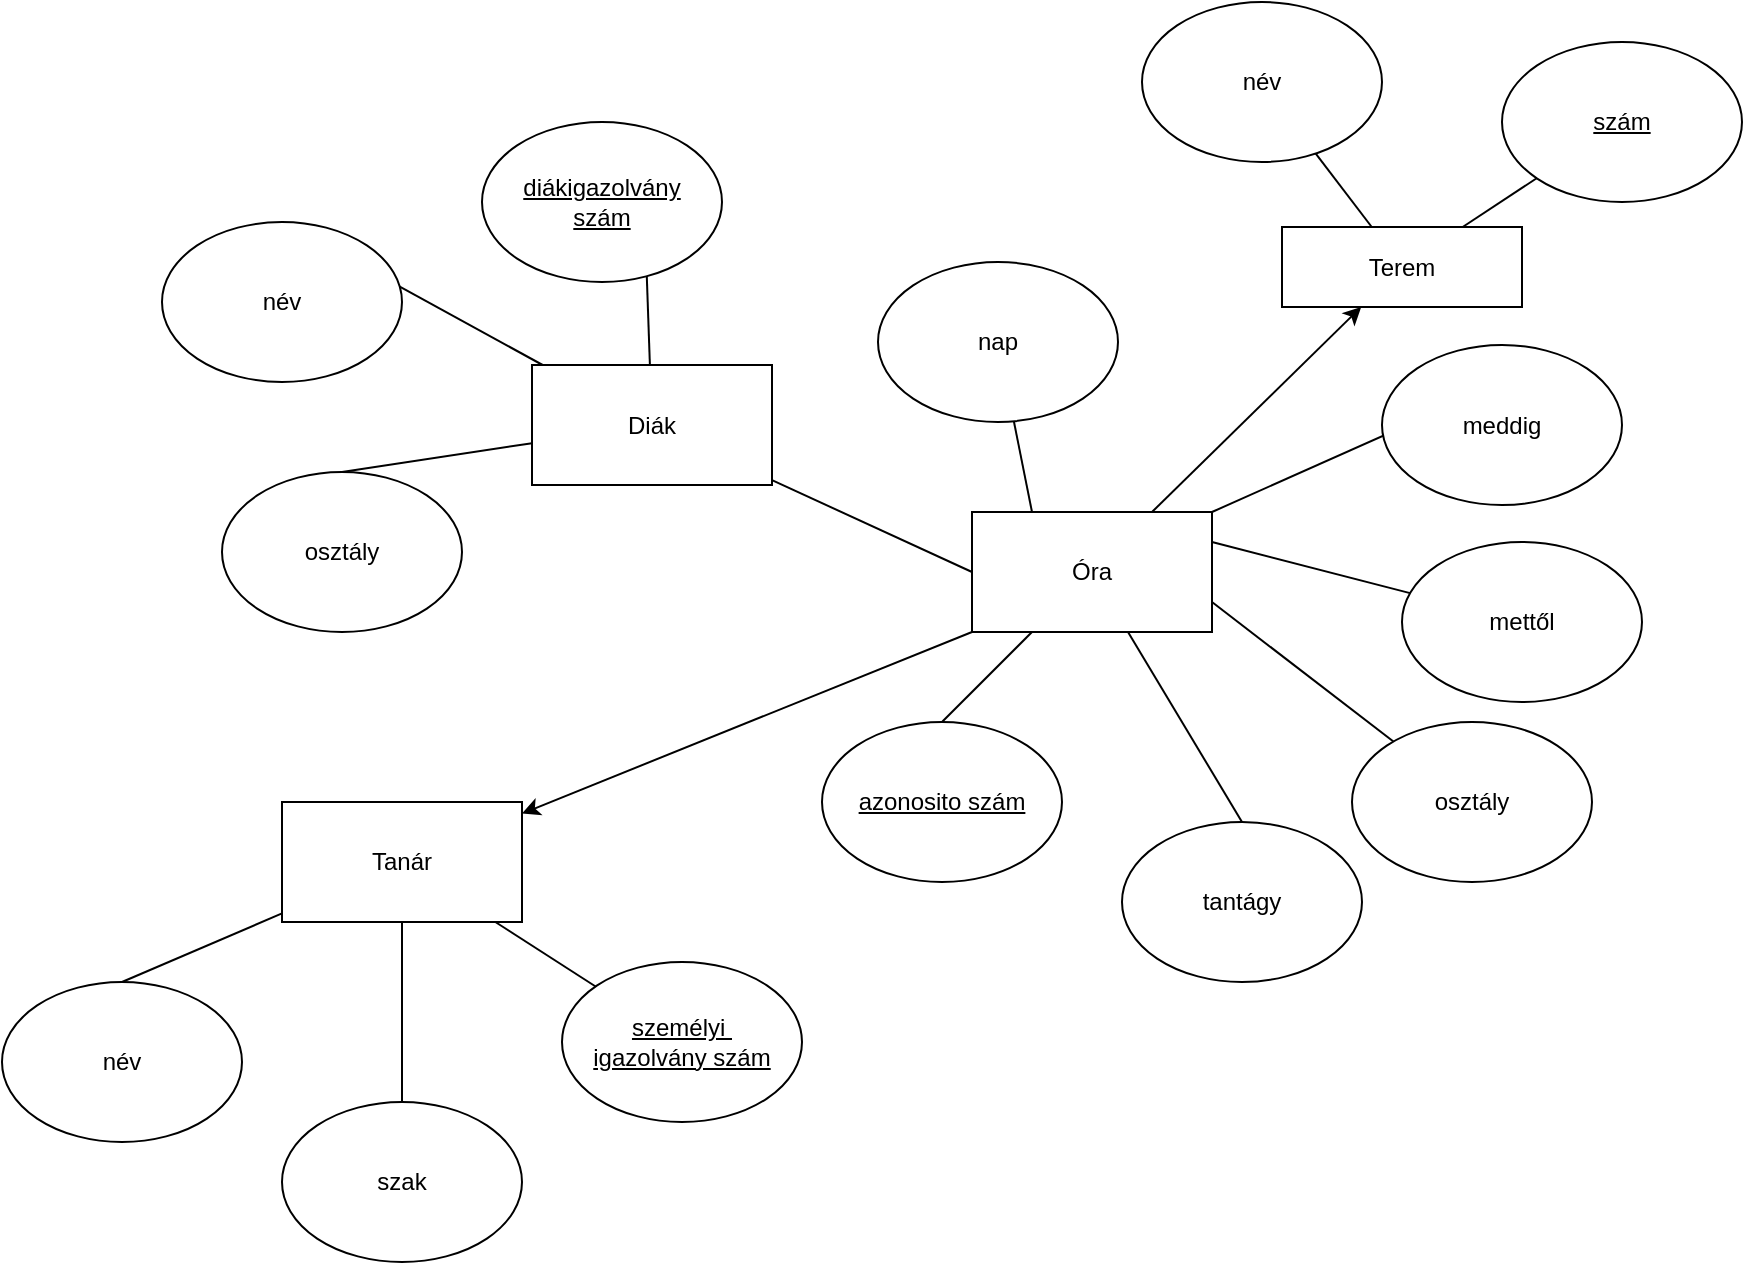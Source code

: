 <mxfile version="20.5.3" type="google"><diagram id="RDE5hzJfbvGd7VpNJJA2" name="Page-1"><mxGraphModel grid="1" page="1" gridSize="10" guides="1" tooltips="1" connect="1" arrows="1" fold="1" pageScale="1" pageWidth="2336" pageHeight="1654" math="0" shadow="0"><root><mxCell id="0"/><mxCell id="1" parent="0"/><mxCell id="nDfXYMAVuvmdg1qr9hsg-32" style="edgeStyle=none;rounded=0;orthogonalLoop=1;jettySize=auto;html=1;entryX=0.5;entryY=0;entryDx=0;entryDy=0;endArrow=none;endFill=0;" edge="1" parent="1" source="nDfXYMAVuvmdg1qr9hsg-1" target="nDfXYMAVuvmdg1qr9hsg-15"><mxGeometry relative="1" as="geometry"/></mxCell><mxCell id="nDfXYMAVuvmdg1qr9hsg-33" style="edgeStyle=none;rounded=0;orthogonalLoop=1;jettySize=auto;html=1;endArrow=none;endFill=0;" edge="1" parent="1" source="nDfXYMAVuvmdg1qr9hsg-1" target="nDfXYMAVuvmdg1qr9hsg-13"><mxGeometry relative="1" as="geometry"/></mxCell><mxCell id="nDfXYMAVuvmdg1qr9hsg-34" style="edgeStyle=none;rounded=0;orthogonalLoop=1;jettySize=auto;html=1;endArrow=none;endFill=0;" edge="1" parent="1" source="nDfXYMAVuvmdg1qr9hsg-1" target="nDfXYMAVuvmdg1qr9hsg-14"><mxGeometry relative="1" as="geometry"/></mxCell><mxCell id="nDfXYMAVuvmdg1qr9hsg-47" style="edgeStyle=none;rounded=0;orthogonalLoop=1;jettySize=auto;html=1;entryX=0;entryY=1;entryDx=0;entryDy=0;endArrow=none;endFill=0;startArrow=classic;startFill=1;" edge="1" parent="1" source="nDfXYMAVuvmdg1qr9hsg-1" target="nDfXYMAVuvmdg1qr9hsg-2"><mxGeometry relative="1" as="geometry"><mxPoint x="1012.5" y="487.5" as="targetPoint"/></mxGeometry></mxCell><mxCell id="nDfXYMAVuvmdg1qr9hsg-1" value="Tanár" style="rounded=0;whiteSpace=wrap;html=1;" vertex="1" parent="1"><mxGeometry x="810" y="510" width="120" height="60" as="geometry"/></mxCell><mxCell id="nDfXYMAVuvmdg1qr9hsg-28" style="edgeStyle=none;rounded=0;orthogonalLoop=1;jettySize=auto;html=1;entryX=0.5;entryY=0;entryDx=0;entryDy=0;endArrow=none;endFill=0;" edge="1" parent="1" source="nDfXYMAVuvmdg1qr9hsg-2" target="nDfXYMAVuvmdg1qr9hsg-8"><mxGeometry relative="1" as="geometry"/></mxCell><mxCell id="nDfXYMAVuvmdg1qr9hsg-51" style="edgeStyle=none;rounded=0;orthogonalLoop=1;jettySize=auto;html=1;entryX=0.667;entryY=0.125;entryDx=0;entryDy=0;entryPerimeter=0;startArrow=none;startFill=0;endArrow=none;endFill=0;exitX=1;exitY=0;exitDx=0;exitDy=0;" edge="1" parent="1" source="nDfXYMAVuvmdg1qr9hsg-2" target="nDfXYMAVuvmdg1qr9hsg-7"><mxGeometry relative="1" as="geometry"><mxPoint x="1260" y="230" as="sourcePoint"/></mxGeometry></mxCell><mxCell id="nDfXYMAVuvmdg1qr9hsg-52" style="edgeStyle=none;rounded=0;orthogonalLoop=1;jettySize=auto;html=1;startArrow=none;startFill=0;endArrow=none;endFill=0;exitX=1;exitY=0.25;exitDx=0;exitDy=0;" edge="1" parent="1" source="nDfXYMAVuvmdg1qr9hsg-2" target="nDfXYMAVuvmdg1qr9hsg-6"><mxGeometry relative="1" as="geometry"><mxPoint x="1370" y="220" as="sourcePoint"/></mxGeometry></mxCell><mxCell id="hjLEXBzrF9bNJklWgtkt-4" style="edgeStyle=none;rounded=0;orthogonalLoop=1;jettySize=auto;html=1;entryX=0.5;entryY=0;entryDx=0;entryDy=0;endArrow=none;endFill=0;" edge="1" parent="1" source="nDfXYMAVuvmdg1qr9hsg-2" target="hjLEXBzrF9bNJklWgtkt-3"><mxGeometry relative="1" as="geometry"/></mxCell><mxCell id="nDfXYMAVuvmdg1qr9hsg-2" value="Óra" style="rounded=0;whiteSpace=wrap;html=1;" vertex="1" parent="1"><mxGeometry x="1155" y="365" width="120" height="60" as="geometry"/></mxCell><mxCell id="nDfXYMAVuvmdg1qr9hsg-23" style="rounded=0;orthogonalLoop=1;jettySize=auto;html=1;entryX=0.5;entryY=0;entryDx=0;entryDy=0;endArrow=none;endFill=0;" edge="1" parent="1" source="nDfXYMAVuvmdg1qr9hsg-4" target="nDfXYMAVuvmdg1qr9hsg-22"><mxGeometry relative="1" as="geometry"/></mxCell><mxCell id="nDfXYMAVuvmdg1qr9hsg-24" style="rounded=0;orthogonalLoop=1;jettySize=auto;html=1;entryX=0.5;entryY=0;entryDx=0;entryDy=0;endArrow=none;endFill=0;" edge="1" parent="1" source="nDfXYMAVuvmdg1qr9hsg-4" target="nDfXYMAVuvmdg1qr9hsg-17"><mxGeometry relative="1" as="geometry"/></mxCell><mxCell id="nDfXYMAVuvmdg1qr9hsg-25" style="rounded=0;orthogonalLoop=1;jettySize=auto;html=1;entryX=0.667;entryY=0.125;entryDx=0;entryDy=0;entryPerimeter=0;endArrow=none;endFill=0;" edge="1" parent="1" source="nDfXYMAVuvmdg1qr9hsg-4" target="nDfXYMAVuvmdg1qr9hsg-18"><mxGeometry relative="1" as="geometry"/></mxCell><mxCell id="9YvmjzqNBj8o6lSl6DFh-1" style="rounded=0;orthogonalLoop=1;jettySize=auto;html=1;entryX=0;entryY=0.5;entryDx=0;entryDy=0;endArrow=none;endFill=0;" edge="1" parent="1" source="nDfXYMAVuvmdg1qr9hsg-4" target="nDfXYMAVuvmdg1qr9hsg-2"><mxGeometry relative="1" as="geometry"/></mxCell><mxCell id="nDfXYMAVuvmdg1qr9hsg-4" value="Diák" style="rounded=0;whiteSpace=wrap;html=1;" vertex="1" parent="1"><mxGeometry x="935" y="291.5" width="120" height="60" as="geometry"/></mxCell><mxCell id="nDfXYMAVuvmdg1qr9hsg-6" value="mettől" style="ellipse;whiteSpace=wrap;html=1;" vertex="1" parent="1"><mxGeometry x="1370" y="380" width="120" height="80" as="geometry"/></mxCell><mxCell id="nDfXYMAVuvmdg1qr9hsg-7" value="meddig" style="ellipse;whiteSpace=wrap;html=1;" vertex="1" parent="1"><mxGeometry x="1360" y="281.5" width="120" height="80" as="geometry"/></mxCell><mxCell id="nDfXYMAVuvmdg1qr9hsg-8" value="tantágy" style="ellipse;whiteSpace=wrap;html=1;" vertex="1" parent="1"><mxGeometry x="1230" y="520" width="120" height="80" as="geometry"/></mxCell><mxCell id="nDfXYMAVuvmdg1qr9hsg-13" value="szak" style="ellipse;whiteSpace=wrap;html=1;" vertex="1" parent="1"><mxGeometry x="810" y="660" width="120" height="80" as="geometry"/></mxCell><mxCell id="nDfXYMAVuvmdg1qr9hsg-14" value="&lt;u&gt;személyi&amp;nbsp;&lt;br&gt;igazolvány szám&lt;/u&gt;" style="ellipse;whiteSpace=wrap;html=1;" vertex="1" parent="1"><mxGeometry x="950" y="590" width="120" height="80" as="geometry"/></mxCell><mxCell id="nDfXYMAVuvmdg1qr9hsg-15" value="név" style="ellipse;whiteSpace=wrap;html=1;" vertex="1" parent="1"><mxGeometry x="670" y="600" width="120" height="80" as="geometry"/></mxCell><mxCell id="nDfXYMAVuvmdg1qr9hsg-17" value="osztály" style="ellipse;whiteSpace=wrap;html=1;" vertex="1" parent="1"><mxGeometry x="780" y="345" width="120" height="80" as="geometry"/></mxCell><mxCell id="nDfXYMAVuvmdg1qr9hsg-18" value="&lt;u&gt;diákigazolvány&lt;br&gt;szám&lt;/u&gt;" style="ellipse;whiteSpace=wrap;html=1;" vertex="1" parent="1"><mxGeometry x="910" y="170" width="120" height="80" as="geometry"/></mxCell><mxCell id="nDfXYMAVuvmdg1qr9hsg-19" value="&lt;u&gt;szám&lt;/u&gt;" style="ellipse;whiteSpace=wrap;html=1;" vertex="1" parent="1"><mxGeometry x="1420" y="130" width="120" height="80" as="geometry"/></mxCell><mxCell id="nDfXYMAVuvmdg1qr9hsg-22" value="név" style="ellipse;whiteSpace=wrap;html=1;" vertex="1" parent="1"><mxGeometry x="750" y="220" width="120" height="80" as="geometry"/></mxCell><mxCell id="nDfXYMAVuvmdg1qr9hsg-40" style="edgeStyle=none;rounded=0;orthogonalLoop=1;jettySize=auto;html=1;endArrow=none;endFill=0;" edge="1" parent="1" source="nDfXYMAVuvmdg1qr9hsg-38" target="nDfXYMAVuvmdg1qr9hsg-19"><mxGeometry relative="1" as="geometry"/></mxCell><mxCell id="nDfXYMAVuvmdg1qr9hsg-42" style="edgeStyle=none;rounded=0;orthogonalLoop=1;jettySize=auto;html=1;entryX=0.75;entryY=0;entryDx=0;entryDy=0;endArrow=none;endFill=0;targetPerimeterSpacing=1;startArrow=classic;startFill=1;" edge="1" parent="1" source="nDfXYMAVuvmdg1qr9hsg-38" target="nDfXYMAVuvmdg1qr9hsg-2"><mxGeometry relative="1" as="geometry"><mxPoint x="1300" y="185.0" as="targetPoint"/></mxGeometry></mxCell><mxCell id="nDfXYMAVuvmdg1qr9hsg-38" value="Terem" style="rounded=0;whiteSpace=wrap;html=1;" vertex="1" parent="1"><mxGeometry x="1310" y="222.5" width="120" height="40" as="geometry"/></mxCell><mxCell id="hjLEXBzrF9bNJklWgtkt-2" value="" style="rounded=0;orthogonalLoop=1;jettySize=auto;html=1;endArrow=none;endFill=0;" edge="1" parent="1" source="hjLEXBzrF9bNJklWgtkt-1" target="nDfXYMAVuvmdg1qr9hsg-38"><mxGeometry relative="1" as="geometry"/></mxCell><mxCell id="hjLEXBzrF9bNJklWgtkt-1" value="név" style="ellipse;whiteSpace=wrap;html=1;" vertex="1" parent="1"><mxGeometry x="1240" y="110" width="120" height="80" as="geometry"/></mxCell><mxCell id="hjLEXBzrF9bNJklWgtkt-3" value="&lt;u&gt;azonosito szám&lt;/u&gt;" style="ellipse;whiteSpace=wrap;html=1;" vertex="1" parent="1"><mxGeometry x="1080" y="470" width="120" height="80" as="geometry"/></mxCell><mxCell id="hjLEXBzrF9bNJklWgtkt-7" style="edgeStyle=none;rounded=0;orthogonalLoop=1;jettySize=auto;html=1;entryX=1;entryY=0.75;entryDx=0;entryDy=0;endArrow=none;endFill=0;" edge="1" parent="1" source="hjLEXBzrF9bNJklWgtkt-6" target="nDfXYMAVuvmdg1qr9hsg-2"><mxGeometry relative="1" as="geometry"/></mxCell><mxCell id="hjLEXBzrF9bNJklWgtkt-6" value="osztály" style="ellipse;whiteSpace=wrap;html=1;" vertex="1" parent="1"><mxGeometry x="1345" y="470" width="120" height="80" as="geometry"/></mxCell><mxCell id="5zRw8sRivzgq4GDMDr-9-2" style="rounded=0;orthogonalLoop=1;jettySize=auto;html=1;entryX=0.25;entryY=0;entryDx=0;entryDy=0;endArrow=none;endFill=0;" edge="1" parent="1" source="5zRw8sRivzgq4GDMDr-9-1" target="nDfXYMAVuvmdg1qr9hsg-2"><mxGeometry relative="1" as="geometry"/></mxCell><mxCell id="5zRw8sRivzgq4GDMDr-9-1" value="nap" style="ellipse;whiteSpace=wrap;html=1;" vertex="1" parent="1"><mxGeometry x="1108" y="240" width="120" height="80" as="geometry"/></mxCell></root></mxGraphModel></diagram></mxfile>